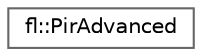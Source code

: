 digraph "Graphical Class Hierarchy"
{
 // LATEX_PDF_SIZE
  bgcolor="transparent";
  edge [fontname=Helvetica,fontsize=10,labelfontname=Helvetica,labelfontsize=10];
  node [fontname=Helvetica,fontsize=10,shape=box,height=0.2,width=0.4];
  rankdir="LR";
  Node0 [id="Node000000",label="fl::PirAdvanced",height=0.2,width=0.4,color="grey40", fillcolor="white", style="filled",URL="$d6/d4d/classfl_1_1_pir_advanced.html",tooltip=" "];
}
